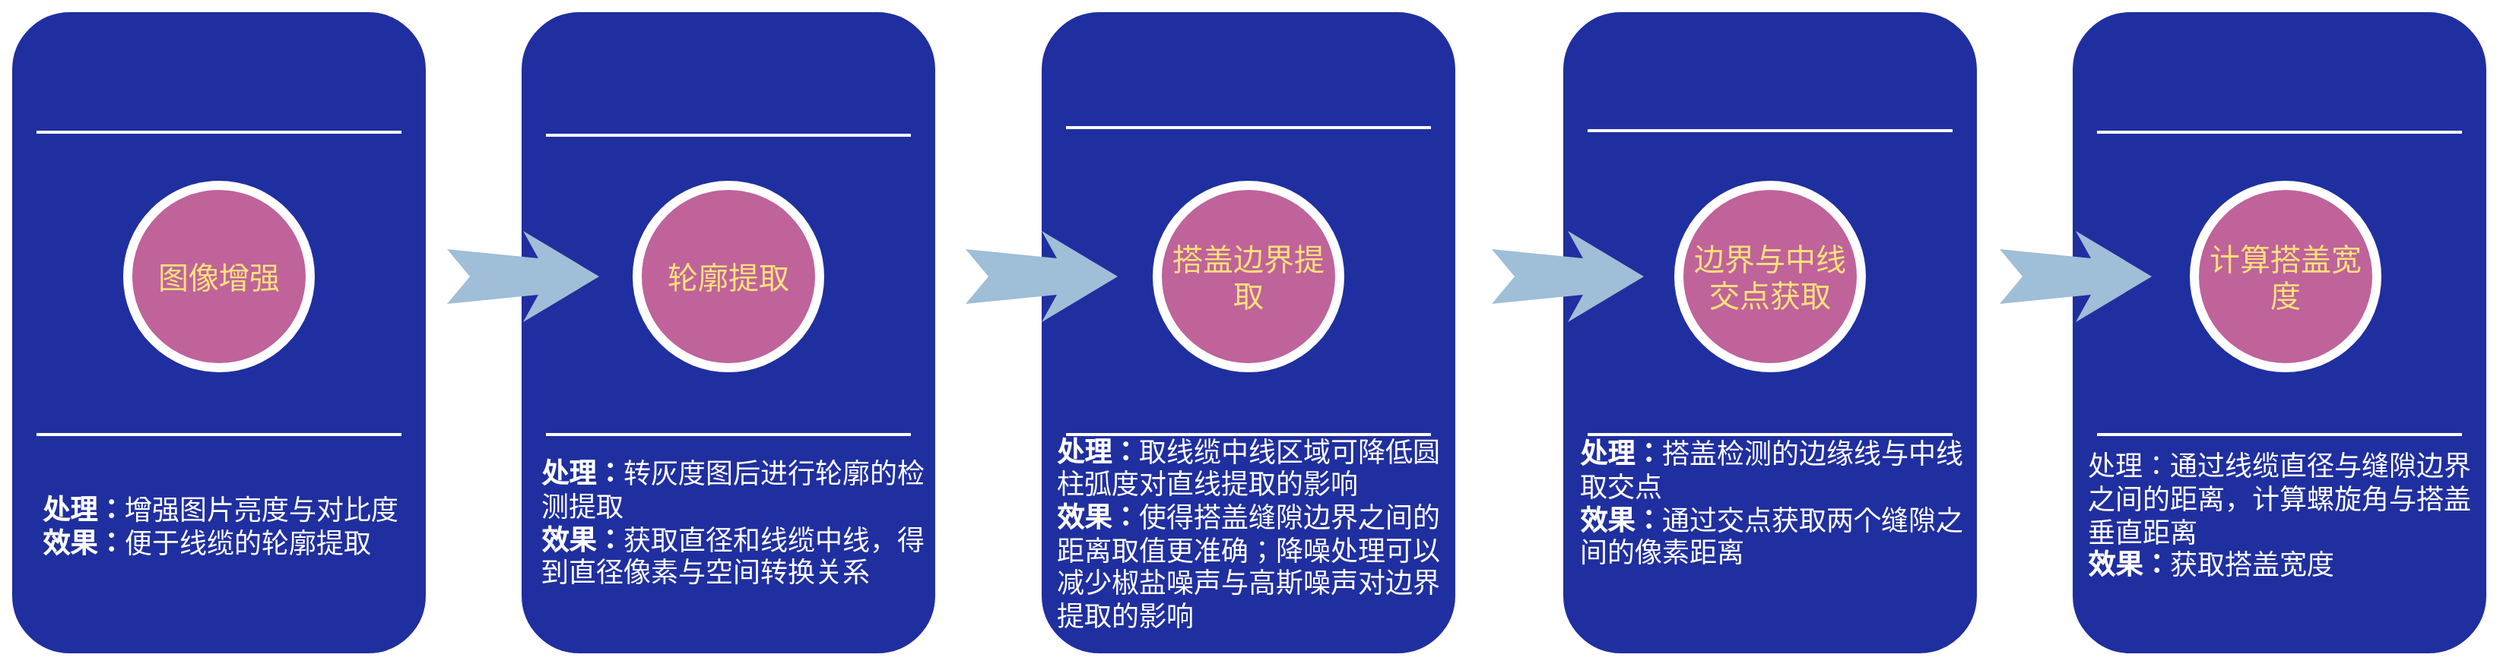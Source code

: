 <mxfile version="20.6.0" type="github">
  <diagram name="Page-1" id="12e1b939-464a-85fe-373e-61e167be1490">
    <mxGraphModel dx="382" dy="68" grid="0" gridSize="10" guides="1" tooltips="1" connect="1" arrows="1" fold="1" page="0" pageScale="1.5" pageWidth="1169" pageHeight="826" background="none" math="0" shadow="0">
      <root>
        <mxCell id="0" />
        <mxCell id="1" parent="0" />
        <mxCell id="60da8b9f42644d3a-17" value="" style="whiteSpace=wrap;html=1;rounded=1;shadow=0;strokeWidth=8;fontSize=20;align=center;fillColor=#202F9F;strokeColor=#FFFFFF;container=0;" parent="1" vertex="1">
          <mxGeometry x="808" y="405" width="280" height="430" as="geometry" />
        </mxCell>
        <mxCell id="60da8b9f42644d3a-19" value="&lt;b&gt;处理：&lt;/b&gt;转灰度图后进行轮廓的检测提取&lt;br&gt;&lt;b&gt;效果：&lt;/b&gt;获取直径和线缆中线，得到直径像素与空间转换关系" style="text;html=1;strokeColor=none;fillColor=none;align=left;verticalAlign=middle;whiteSpace=wrap;rounded=0;shadow=0;fontSize=18;fontColor=#FFFFFF;container=0;" parent="1" vertex="1">
          <mxGeometry x="822.5" y="701" width="254.5" height="90" as="geometry" />
        </mxCell>
        <mxCell id="60da8b9f42644d3a-20" value="" style="line;strokeWidth=2;html=1;rounded=0;shadow=0;fontSize=27;align=center;fillColor=none;strokeColor=#FFFFFF;" parent="1" vertex="1">
          <mxGeometry x="828" y="485" width="240" height="10" as="geometry" />
        </mxCell>
        <mxCell id="60da8b9f42644d3a-21" value="" style="line;strokeWidth=2;html=1;rounded=0;shadow=0;fontSize=27;align=center;fillColor=none;strokeColor=#FFFFFF;" parent="1" vertex="1">
          <mxGeometry x="828" y="682" width="240" height="10" as="geometry" />
        </mxCell>
        <mxCell id="60da8b9f42644d3a-23" value="" style="html=1;shadow=0;dashed=0;align=center;verticalAlign=middle;shape=mxgraph.arrows2.stylisedArrow;dy=0.6;dx=40;notch=15;feather=0.4;rounded=0;strokeWidth=1;fontSize=27;strokeColor=none;fillColor=#9FBED7;" parent="1" vertex="1">
          <mxGeometry x="763" y="553" width="100" height="60" as="geometry" />
        </mxCell>
        <mxCell id="60da8b9f42644d3a-29" value="轮廓提取" style="ellipse;whiteSpace=wrap;html=1;rounded=0;shadow=0;strokeWidth=6;fontSize=20;align=center;fillColor=#BF639A;strokeColor=#FFFFFF;fontColor=#FFE07C;container=0;" parent="1" vertex="1">
          <mxGeometry x="888" y="523" width="120" height="120" as="geometry" />
        </mxCell>
        <mxCell id="60da8b9f42644d3a-31" value="" style="whiteSpace=wrap;html=1;rounded=1;shadow=0;strokeWidth=8;fontSize=20;align=center;fillColor=#202F9F;strokeColor=#FFFFFF;container=0;" parent="1" vertex="1">
          <mxGeometry x="1150" y="405" width="280" height="430" as="geometry" />
        </mxCell>
        <mxCell id="60da8b9f42644d3a-33" value="&lt;b&gt;处理：&lt;/b&gt;取线缆中线区域可降低圆柱弧度对直线提取的影响&lt;br&gt;&lt;b&gt;效果：&lt;/b&gt;使得搭盖缝隙边界之间的距离取值更准确；降噪处理可以减少椒盐噪声与高斯噪声对边界提取的影响" style="text;html=1;strokeColor=none;fillColor=none;align=left;verticalAlign=middle;whiteSpace=wrap;rounded=0;shadow=0;fontSize=18;fontColor=#FFFFFF;container=0;" parent="1" vertex="1">
          <mxGeometry x="1162" y="708" width="260" height="90" as="geometry" />
        </mxCell>
        <mxCell id="60da8b9f42644d3a-34" value="" style="line;strokeWidth=2;html=1;rounded=0;shadow=0;fontSize=27;align=center;fillColor=none;strokeColor=#FFFFFF;" parent="1" vertex="1">
          <mxGeometry x="1170" y="480" width="240" height="10" as="geometry" />
        </mxCell>
        <mxCell id="60da8b9f42644d3a-35" value="" style="line;strokeWidth=2;html=1;rounded=0;shadow=0;fontSize=27;align=center;fillColor=none;strokeColor=#FFFFFF;" parent="1" vertex="1">
          <mxGeometry x="1170" y="682" width="240" height="10" as="geometry" />
        </mxCell>
        <mxCell id="60da8b9f42644d3a-37" value="" style="html=1;shadow=0;dashed=0;align=center;verticalAlign=middle;shape=mxgraph.arrows2.stylisedArrow;dy=0.6;dx=40;notch=15;feather=0.4;rounded=0;strokeWidth=1;fontSize=27;strokeColor=none;fillColor=#9FBED7;" parent="1" vertex="1">
          <mxGeometry x="1104" y="553" width="100" height="60" as="geometry" />
        </mxCell>
        <mxCell id="60da8b9f42644d3a-38" value="搭盖边界提取" style="ellipse;whiteSpace=wrap;html=1;rounded=0;shadow=0;strokeWidth=6;fontSize=20;align=center;fillColor=#BF639A;strokeColor=#FFFFFF;fontColor=#FFE07C;container=0;" parent="1" vertex="1">
          <mxGeometry x="1230" y="523" width="120" height="120" as="geometry" />
        </mxCell>
        <mxCell id="bJDOVTNRnxj50xf65BV4-1" value="" style="whiteSpace=wrap;html=1;rounded=1;shadow=0;strokeWidth=8;fontSize=20;align=center;fillColor=#202F9F;strokeColor=#FFFFFF;container=0;" parent="1" vertex="1">
          <mxGeometry x="1493" y="405" width="280" height="430" as="geometry" />
        </mxCell>
        <mxCell id="bJDOVTNRnxj50xf65BV4-3" value="&lt;b&gt;处理：&lt;/b&gt;搭盖检测的边缘线与中线取交点&lt;br&gt;&lt;b&gt;效果：&lt;/b&gt;通过交点获取两个缝隙之间的像素距离" style="text;html=1;strokeColor=none;fillColor=none;align=left;verticalAlign=middle;whiteSpace=wrap;rounded=0;shadow=0;fontSize=18;fontColor=#FFFFFF;container=0;" parent="1" vertex="1">
          <mxGeometry x="1506" y="688" width="267" height="90" as="geometry" />
        </mxCell>
        <mxCell id="bJDOVTNRnxj50xf65BV4-4" value="" style="line;strokeWidth=2;html=1;rounded=0;shadow=0;fontSize=27;align=center;fillColor=none;strokeColor=#FFFFFF;" parent="1" vertex="1">
          <mxGeometry x="1513" y="482" width="240" height="10" as="geometry" />
        </mxCell>
        <mxCell id="bJDOVTNRnxj50xf65BV4-5" value="" style="line;strokeWidth=2;html=1;rounded=0;shadow=0;fontSize=27;align=center;fillColor=none;strokeColor=#FFFFFF;" parent="1" vertex="1">
          <mxGeometry x="1513" y="682" width="240" height="10" as="geometry" />
        </mxCell>
        <mxCell id="bJDOVTNRnxj50xf65BV4-7" value="边界与中线交点获取" style="ellipse;whiteSpace=wrap;html=1;rounded=0;shadow=0;strokeWidth=6;fontSize=20;align=center;fillColor=#BF639A;strokeColor=#FFFFFF;fontColor=#FFE07C;container=0;" parent="1" vertex="1">
          <mxGeometry x="1573" y="523" width="120" height="120" as="geometry" />
        </mxCell>
        <mxCell id="bJDOVTNRnxj50xf65BV4-6" value="" style="html=1;shadow=0;dashed=0;align=center;verticalAlign=middle;shape=mxgraph.arrows2.stylisedArrow;dy=0.6;dx=40;notch=15;feather=0.4;rounded=0;strokeWidth=1;fontSize=27;strokeColor=none;fillColor=#9FBED7;" parent="1" vertex="1">
          <mxGeometry x="1450" y="553" width="100" height="60" as="geometry" />
        </mxCell>
        <mxCell id="bJDOVTNRnxj50xf65BV4-12" value="" style="whiteSpace=wrap;html=1;rounded=1;shadow=0;strokeWidth=8;fontSize=20;align=center;fillColor=#202F9F;strokeColor=#FFFFFF;container=0;" parent="1" vertex="1">
          <mxGeometry x="1828" y="405" width="280" height="430" as="geometry" />
        </mxCell>
        <mxCell id="bJDOVTNRnxj50xf65BV4-13" value="&lt;span style=&quot;background-color: initial;&quot;&gt;处理：通过线缆直径与缝隙边界之间的距离，计算螺旋角与搭盖垂直距离&lt;br&gt;&lt;b&gt;效果：&lt;/b&gt;获取搭盖宽度&lt;br&gt;&lt;/span&gt;" style="text;html=1;strokeColor=none;fillColor=none;align=left;verticalAlign=middle;whiteSpace=wrap;rounded=0;shadow=0;fontSize=18;fontColor=#FFFFFF;container=0;" parent="1" vertex="1">
          <mxGeometry x="1840" y="696" width="268" height="90" as="geometry" />
        </mxCell>
        <mxCell id="bJDOVTNRnxj50xf65BV4-14" value="" style="line;strokeWidth=2;html=1;rounded=0;shadow=0;fontSize=27;align=center;fillColor=none;strokeColor=#FFFFFF;" parent="1" vertex="1">
          <mxGeometry x="1848" y="483" width="240" height="10" as="geometry" />
        </mxCell>
        <mxCell id="bJDOVTNRnxj50xf65BV4-15" value="" style="line;strokeWidth=2;html=1;rounded=0;shadow=0;fontSize=27;align=center;fillColor=none;strokeColor=#FFFFFF;" parent="1" vertex="1">
          <mxGeometry x="1848" y="682" width="240" height="10" as="geometry" />
        </mxCell>
        <mxCell id="bJDOVTNRnxj50xf65BV4-16" value="计算搭盖宽度" style="ellipse;whiteSpace=wrap;html=1;rounded=0;shadow=0;strokeWidth=6;fontSize=20;align=center;fillColor=#BF639A;strokeColor=#FFFFFF;fontColor=#FFE07C;container=0;" parent="1" vertex="1">
          <mxGeometry x="1912" y="523" width="120" height="120" as="geometry" />
        </mxCell>
        <mxCell id="bJDOVTNRnxj50xf65BV4-17" value="" style="html=1;shadow=0;dashed=0;align=center;verticalAlign=middle;shape=mxgraph.arrows2.stylisedArrow;dy=0.6;dx=40;notch=15;feather=0.4;rounded=0;strokeWidth=1;fontSize=27;strokeColor=none;fillColor=#9FBED7;" parent="1" vertex="1">
          <mxGeometry x="1784" y="553" width="100" height="60" as="geometry" />
        </mxCell>
        <mxCell id="60da8b9f42644d3a-2" value="" style="whiteSpace=wrap;html=1;rounded=1;shadow=0;strokeWidth=8;fontSize=20;align=center;fillColor=#202F9F;strokeColor=#FFFFFF;container=0;" parent="1" vertex="1">
          <mxGeometry x="473" y="405" width="280" height="430" as="geometry" />
        </mxCell>
        <mxCell id="60da8b9f42644d3a-4" value="&lt;b&gt;处理：&lt;/b&gt;增强图片亮度与对比度&lt;b&gt;效果：&lt;/b&gt;便于线缆的轮廓提取" style="text;html=1;strokeColor=none;fillColor=none;align=left;verticalAlign=middle;whiteSpace=wrap;rounded=0;shadow=0;fontSize=18;fontColor=#FFFFFF;container=0;" parent="1" vertex="1">
          <mxGeometry x="495" y="703" width="236" height="90" as="geometry" />
        </mxCell>
        <mxCell id="60da8b9f42644d3a-6" value="" style="line;strokeWidth=2;html=1;rounded=0;shadow=0;fontSize=27;align=center;fillColor=none;strokeColor=#FFFFFF;container=0;" parent="1" vertex="1">
          <mxGeometry x="493" y="483" width="240" height="10" as="geometry" />
        </mxCell>
        <mxCell id="60da8b9f42644d3a-7" value="" style="line;strokeWidth=2;html=1;rounded=0;shadow=0;fontSize=27;align=center;fillColor=none;strokeColor=#FFFFFF;container=0;" parent="1" vertex="1">
          <mxGeometry x="493" y="682" width="240" height="10" as="geometry" />
        </mxCell>
        <mxCell id="60da8b9f42644d3a-22" value="图像增强" style="ellipse;whiteSpace=wrap;html=1;rounded=0;shadow=0;strokeWidth=6;fontSize=20;align=center;fillColor=#BF639A;strokeColor=#FFFFFF;fontColor=#FFE07C;container=0;" parent="1" vertex="1">
          <mxGeometry x="553" y="523" width="120" height="120" as="geometry" />
        </mxCell>
      </root>
    </mxGraphModel>
  </diagram>
</mxfile>
